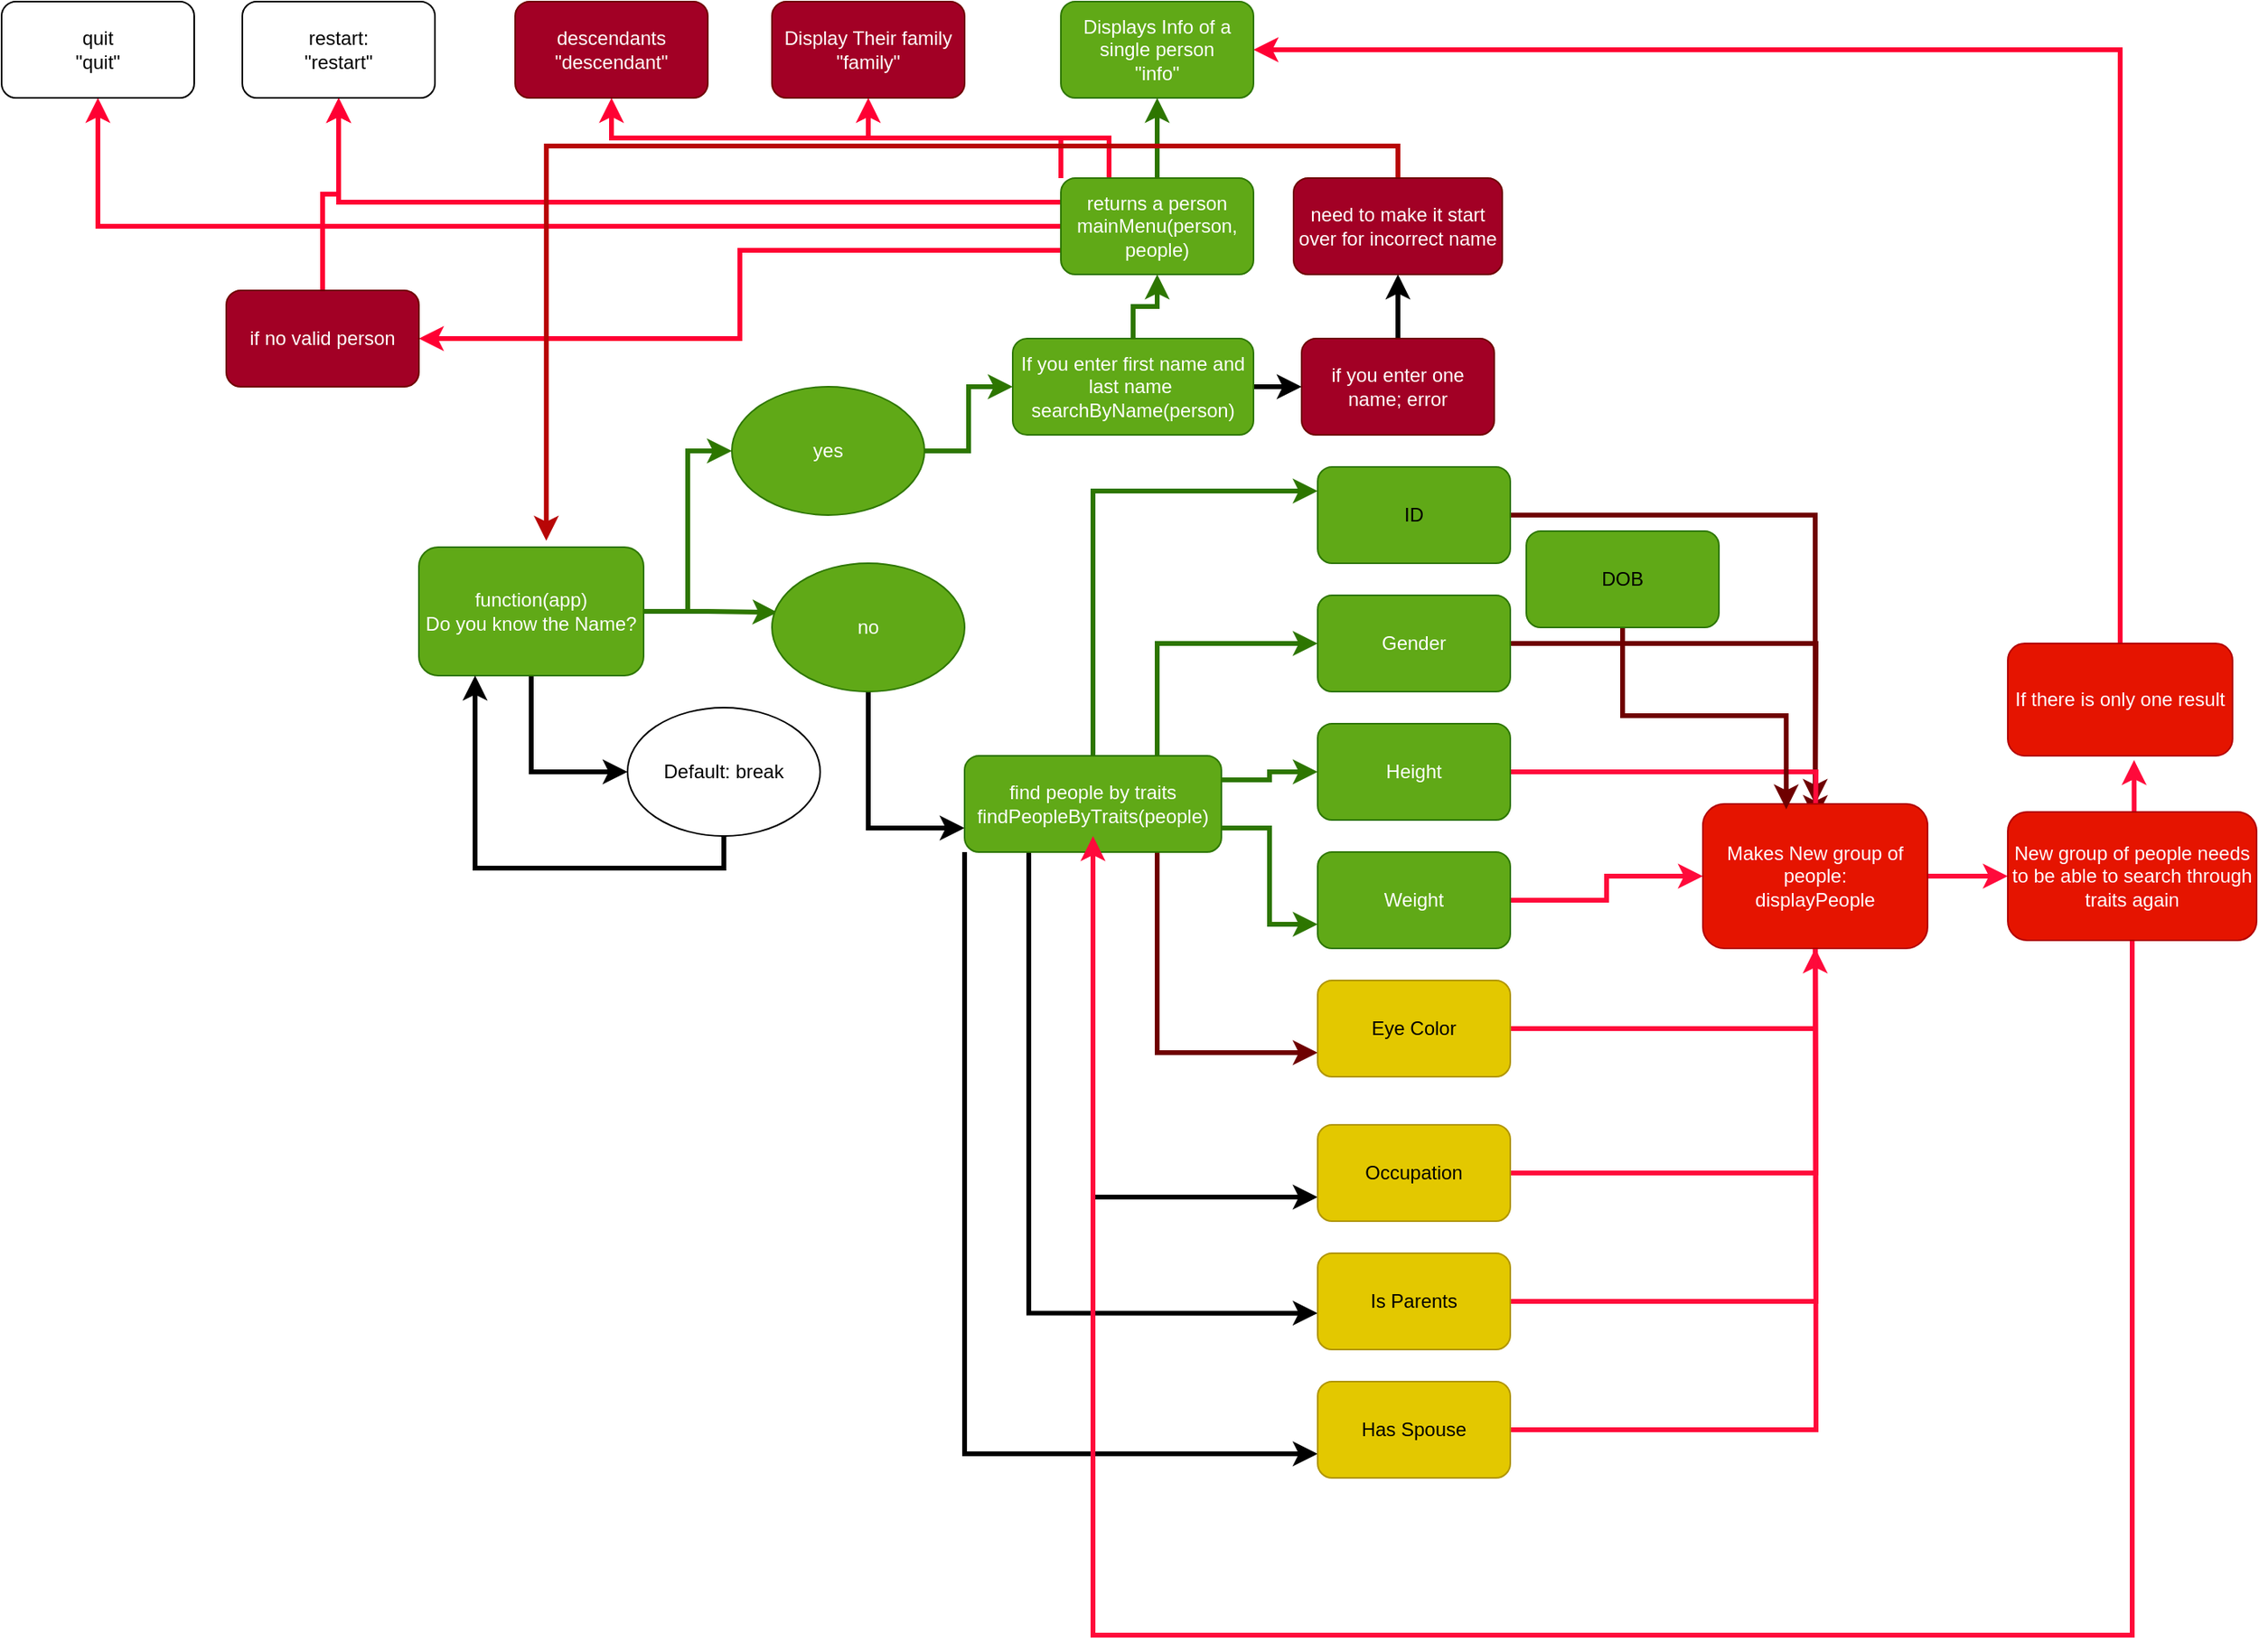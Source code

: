 <mxfile>
    <diagram id="RZMFlAX1R9WlSCmFYLJL" name="Page-1">
        <mxGraphModel dx="1346" dy="1530" grid="1" gridSize="10" guides="1" tooltips="1" connect="1" arrows="1" fold="1" page="1" pageScale="1" pageWidth="850" pageHeight="1100" math="0" shadow="0">
            <root>
                <mxCell id="0"/>
                <mxCell id="1" parent="0"/>
                <mxCell id="VA8ybe7HHyA-N2N5QCGx-17" style="edgeStyle=orthogonalEdgeStyle;rounded=0;orthogonalLoop=1;jettySize=auto;html=1;exitX=1;exitY=0.5;exitDx=0;exitDy=0;entryX=0.028;entryY=0.383;entryDx=0;entryDy=0;entryPerimeter=0;strokeWidth=3;fillColor=#60a917;strokeColor=#2D7600;" parent="1" source="VA8ybe7HHyA-N2N5QCGx-1" target="VA8ybe7HHyA-N2N5QCGx-4" edge="1">
                    <mxGeometry relative="1" as="geometry"/>
                </mxCell>
                <mxCell id="VA8ybe7HHyA-N2N5QCGx-18" style="edgeStyle=orthogonalEdgeStyle;rounded=0;orthogonalLoop=1;jettySize=auto;html=1;exitX=0.5;exitY=1;exitDx=0;exitDy=0;entryX=0;entryY=0.5;entryDx=0;entryDy=0;strokeWidth=3;" parent="1" source="VA8ybe7HHyA-N2N5QCGx-1" target="VA8ybe7HHyA-N2N5QCGx-6" edge="1">
                    <mxGeometry relative="1" as="geometry"/>
                </mxCell>
                <mxCell id="VA8ybe7HHyA-N2N5QCGx-29" style="edgeStyle=orthogonalEdgeStyle;rounded=0;orthogonalLoop=1;jettySize=auto;html=1;exitX=1;exitY=0.5;exitDx=0;exitDy=0;entryX=0;entryY=0.5;entryDx=0;entryDy=0;strokeColor=#2D7600;strokeWidth=3;fillColor=#60a917;" parent="1" source="VA8ybe7HHyA-N2N5QCGx-1" target="VA8ybe7HHyA-N2N5QCGx-3" edge="1">
                    <mxGeometry relative="1" as="geometry"/>
                </mxCell>
                <mxCell id="VA8ybe7HHyA-N2N5QCGx-1" value="function(app)&lt;br&gt;Do you know the Name?" style="rounded=1;whiteSpace=wrap;html=1;fillColor=#60a917;strokeColor=#2D7600;fontColor=#ffffff;" parent="1" vertex="1">
                    <mxGeometry x="230" y="120" width="140" height="80" as="geometry"/>
                </mxCell>
                <mxCell id="VA8ybe7HHyA-N2N5QCGx-12" style="edgeStyle=orthogonalEdgeStyle;rounded=0;orthogonalLoop=1;jettySize=auto;html=1;strokeWidth=3;fillColor=#60a917;strokeColor=#2D7600;" parent="1" source="VA8ybe7HHyA-N2N5QCGx-3" target="VA8ybe7HHyA-N2N5QCGx-8" edge="1">
                    <mxGeometry relative="1" as="geometry"/>
                </mxCell>
                <mxCell id="VA8ybe7HHyA-N2N5QCGx-3" value="yes" style="ellipse;whiteSpace=wrap;html=1;fillColor=#60a917;strokeColor=#2D7600;fontColor=#ffffff;" parent="1" vertex="1">
                    <mxGeometry x="425" y="20" width="120" height="80" as="geometry"/>
                </mxCell>
                <mxCell id="VA8ybe7HHyA-N2N5QCGx-28" style="edgeStyle=orthogonalEdgeStyle;rounded=0;orthogonalLoop=1;jettySize=auto;html=1;entryX=0;entryY=0.75;entryDx=0;entryDy=0;strokeWidth=3;" parent="1" source="VA8ybe7HHyA-N2N5QCGx-4" target="VA8ybe7HHyA-N2N5QCGx-7" edge="1">
                    <mxGeometry relative="1" as="geometry"/>
                </mxCell>
                <mxCell id="VA8ybe7HHyA-N2N5QCGx-4" value="no" style="ellipse;whiteSpace=wrap;html=1;fillColor=#60a917;strokeColor=#2D7600;fontColor=#ffffff;" parent="1" vertex="1">
                    <mxGeometry x="450" y="130" width="120" height="80" as="geometry"/>
                </mxCell>
                <mxCell id="VA8ybe7HHyA-N2N5QCGx-19" style="edgeStyle=orthogonalEdgeStyle;rounded=0;orthogonalLoop=1;jettySize=auto;html=1;exitX=0.5;exitY=1;exitDx=0;exitDy=0;entryX=0.25;entryY=1;entryDx=0;entryDy=0;strokeWidth=3;" parent="1" source="VA8ybe7HHyA-N2N5QCGx-6" target="VA8ybe7HHyA-N2N5QCGx-1" edge="1">
                    <mxGeometry relative="1" as="geometry"/>
                </mxCell>
                <mxCell id="VA8ybe7HHyA-N2N5QCGx-6" value="Default: break" style="ellipse;whiteSpace=wrap;html=1;" parent="1" vertex="1">
                    <mxGeometry x="360" y="220" width="120" height="80" as="geometry"/>
                </mxCell>
                <mxCell id="VA8ybe7HHyA-N2N5QCGx-35" style="edgeStyle=orthogonalEdgeStyle;rounded=0;orthogonalLoop=1;jettySize=auto;html=1;exitX=0;exitY=1;exitDx=0;exitDy=0;entryX=0;entryY=0.75;entryDx=0;entryDy=0;strokeColor=#000000;strokeWidth=3;" parent="1" source="VA8ybe7HHyA-N2N5QCGx-7" target="VA8ybe7HHyA-N2N5QCGx-27" edge="1">
                    <mxGeometry relative="1" as="geometry"/>
                </mxCell>
                <mxCell id="VA8ybe7HHyA-N2N5QCGx-36" style="edgeStyle=orthogonalEdgeStyle;rounded=0;orthogonalLoop=1;jettySize=auto;html=1;exitX=0.25;exitY=1;exitDx=0;exitDy=0;entryX=0;entryY=0.622;entryDx=0;entryDy=0;entryPerimeter=0;strokeColor=#000000;strokeWidth=3;" parent="1" source="VA8ybe7HHyA-N2N5QCGx-7" target="VA8ybe7HHyA-N2N5QCGx-26" edge="1">
                    <mxGeometry relative="1" as="geometry"/>
                </mxCell>
                <mxCell id="VA8ybe7HHyA-N2N5QCGx-37" style="edgeStyle=orthogonalEdgeStyle;rounded=0;orthogonalLoop=1;jettySize=auto;html=1;strokeColor=#000000;strokeWidth=3;entryX=0;entryY=0.75;entryDx=0;entryDy=0;exitX=0.5;exitY=1;exitDx=0;exitDy=0;" parent="1" source="VA8ybe7HHyA-N2N5QCGx-7" target="VA8ybe7HHyA-N2N5QCGx-25" edge="1">
                    <mxGeometry relative="1" as="geometry">
                        <mxPoint x="630" y="530" as="targetPoint"/>
                    </mxGeometry>
                </mxCell>
                <mxCell id="VA8ybe7HHyA-N2N5QCGx-38" style="edgeStyle=orthogonalEdgeStyle;rounded=0;orthogonalLoop=1;jettySize=auto;html=1;exitX=0.75;exitY=1;exitDx=0;exitDy=0;entryX=0;entryY=0.75;entryDx=0;entryDy=0;strokeColor=#6F0000;strokeWidth=3;fillColor=#a20025;" parent="1" source="VA8ybe7HHyA-N2N5QCGx-7" target="VA8ybe7HHyA-N2N5QCGx-24" edge="1">
                    <mxGeometry relative="1" as="geometry"/>
                </mxCell>
                <mxCell id="VA8ybe7HHyA-N2N5QCGx-39" style="edgeStyle=orthogonalEdgeStyle;rounded=0;orthogonalLoop=1;jettySize=auto;html=1;exitX=1;exitY=0.75;exitDx=0;exitDy=0;entryX=0;entryY=0.75;entryDx=0;entryDy=0;strokeColor=#2D7600;strokeWidth=3;fillColor=#60a917;" parent="1" source="VA8ybe7HHyA-N2N5QCGx-7" target="VA8ybe7HHyA-N2N5QCGx-23" edge="1">
                    <mxGeometry relative="1" as="geometry"/>
                </mxCell>
                <mxCell id="VA8ybe7HHyA-N2N5QCGx-40" style="edgeStyle=orthogonalEdgeStyle;rounded=0;orthogonalLoop=1;jettySize=auto;html=1;exitX=1;exitY=0.25;exitDx=0;exitDy=0;strokeColor=#2D7600;strokeWidth=3;fillColor=#60a917;" parent="1" source="VA8ybe7HHyA-N2N5QCGx-7" target="VA8ybe7HHyA-N2N5QCGx-22" edge="1">
                    <mxGeometry relative="1" as="geometry"/>
                </mxCell>
                <mxCell id="VA8ybe7HHyA-N2N5QCGx-41" style="edgeStyle=orthogonalEdgeStyle;rounded=0;orthogonalLoop=1;jettySize=auto;html=1;exitX=0.75;exitY=0;exitDx=0;exitDy=0;entryX=0;entryY=0.5;entryDx=0;entryDy=0;strokeColor=#2D7600;strokeWidth=3;fillColor=#60a917;" parent="1" source="VA8ybe7HHyA-N2N5QCGx-7" target="VA8ybe7HHyA-N2N5QCGx-21" edge="1">
                    <mxGeometry relative="1" as="geometry"/>
                </mxCell>
                <mxCell id="VA8ybe7HHyA-N2N5QCGx-42" style="edgeStyle=orthogonalEdgeStyle;rounded=0;orthogonalLoop=1;jettySize=auto;html=1;exitX=0.5;exitY=0;exitDx=0;exitDy=0;entryX=0;entryY=0.25;entryDx=0;entryDy=0;strokeColor=#2D7600;strokeWidth=3;fillColor=#60a917;" parent="1" source="VA8ybe7HHyA-N2N5QCGx-7" target="VA8ybe7HHyA-N2N5QCGx-20" edge="1">
                    <mxGeometry relative="1" as="geometry"/>
                </mxCell>
                <mxCell id="VA8ybe7HHyA-N2N5QCGx-7" value="find people by traits&lt;br&gt;findPeopleByTraits(people)" style="rounded=1;whiteSpace=wrap;html=1;fillColor=#60a917;strokeColor=#2D7600;fontColor=#ffffff;" parent="1" vertex="1">
                    <mxGeometry x="570" y="250" width="160" height="60" as="geometry"/>
                </mxCell>
                <mxCell id="VA8ybe7HHyA-N2N5QCGx-13" style="edgeStyle=orthogonalEdgeStyle;rounded=0;orthogonalLoop=1;jettySize=auto;html=1;exitX=1;exitY=0.5;exitDx=0;exitDy=0;entryX=0;entryY=0.5;entryDx=0;entryDy=0;strokeWidth=3;" parent="1" source="VA8ybe7HHyA-N2N5QCGx-8" target="VA8ybe7HHyA-N2N5QCGx-10" edge="1">
                    <mxGeometry relative="1" as="geometry"/>
                </mxCell>
                <mxCell id="VA8ybe7HHyA-N2N5QCGx-14" style="edgeStyle=orthogonalEdgeStyle;rounded=0;orthogonalLoop=1;jettySize=auto;html=1;exitX=0.5;exitY=0;exitDx=0;exitDy=0;entryX=0.5;entryY=1;entryDx=0;entryDy=0;strokeWidth=3;fillColor=#60a917;strokeColor=#2D7600;" parent="1" source="VA8ybe7HHyA-N2N5QCGx-8" target="VA8ybe7HHyA-N2N5QCGx-9" edge="1">
                    <mxGeometry relative="1" as="geometry"/>
                </mxCell>
                <mxCell id="VA8ybe7HHyA-N2N5QCGx-8" value="If you enter first name and last name&amp;nbsp;&lt;br&gt;searchByName(person)" style="rounded=1;whiteSpace=wrap;html=1;fillColor=#60a917;strokeColor=#2D7600;fontColor=#ffffff;" parent="1" vertex="1">
                    <mxGeometry x="600" y="-10" width="150" height="60" as="geometry"/>
                </mxCell>
                <mxCell id="VA8ybe7HHyA-N2N5QCGx-60" style="edgeStyle=orthogonalEdgeStyle;rounded=0;orthogonalLoop=1;jettySize=auto;html=1;exitX=0.5;exitY=0;exitDx=0;exitDy=0;strokeWidth=3;fillColor=#60a917;strokeColor=#2D7600;" parent="1" source="VA8ybe7HHyA-N2N5QCGx-9" target="VA8ybe7HHyA-N2N5QCGx-59" edge="1">
                    <mxGeometry relative="1" as="geometry"/>
                </mxCell>
                <mxCell id="VA8ybe7HHyA-N2N5QCGx-69" style="edgeStyle=orthogonalEdgeStyle;rounded=0;orthogonalLoop=1;jettySize=auto;html=1;exitX=0.25;exitY=0;exitDx=0;exitDy=0;entryX=0.5;entryY=1;entryDx=0;entryDy=0;strokeColor=#FF0033;strokeWidth=3;" parent="1" source="VA8ybe7HHyA-N2N5QCGx-9" target="VA8ybe7HHyA-N2N5QCGx-62" edge="1">
                    <mxGeometry relative="1" as="geometry"/>
                </mxCell>
                <mxCell id="VA8ybe7HHyA-N2N5QCGx-70" style="edgeStyle=orthogonalEdgeStyle;rounded=0;orthogonalLoop=1;jettySize=auto;html=1;exitX=0;exitY=0;exitDx=0;exitDy=0;entryX=0.5;entryY=1;entryDx=0;entryDy=0;strokeColor=#FF0033;strokeWidth=3;" parent="1" source="VA8ybe7HHyA-N2N5QCGx-9" target="VA8ybe7HHyA-N2N5QCGx-63" edge="1">
                    <mxGeometry relative="1" as="geometry"/>
                </mxCell>
                <mxCell id="VA8ybe7HHyA-N2N5QCGx-71" style="edgeStyle=orthogonalEdgeStyle;rounded=0;orthogonalLoop=1;jettySize=auto;html=1;exitX=0;exitY=0.25;exitDx=0;exitDy=0;entryX=0.5;entryY=1;entryDx=0;entryDy=0;strokeColor=#FF0033;strokeWidth=3;" parent="1" source="VA8ybe7HHyA-N2N5QCGx-9" target="VA8ybe7HHyA-N2N5QCGx-65" edge="1">
                    <mxGeometry relative="1" as="geometry"/>
                </mxCell>
                <mxCell id="VA8ybe7HHyA-N2N5QCGx-72" style="edgeStyle=orthogonalEdgeStyle;rounded=0;orthogonalLoop=1;jettySize=auto;html=1;exitX=0;exitY=0.5;exitDx=0;exitDy=0;entryX=0.5;entryY=1;entryDx=0;entryDy=0;strokeColor=#FF0033;strokeWidth=3;" parent="1" source="VA8ybe7HHyA-N2N5QCGx-9" target="VA8ybe7HHyA-N2N5QCGx-66" edge="1">
                    <mxGeometry relative="1" as="geometry"/>
                </mxCell>
                <mxCell id="VA8ybe7HHyA-N2N5QCGx-74" style="edgeStyle=orthogonalEdgeStyle;rounded=0;orthogonalLoop=1;jettySize=auto;html=1;exitX=0;exitY=0.75;exitDx=0;exitDy=0;entryX=1;entryY=0.5;entryDx=0;entryDy=0;strokeColor=#FF0033;strokeWidth=3;" parent="1" source="VA8ybe7HHyA-N2N5QCGx-9" target="VA8ybe7HHyA-N2N5QCGx-73" edge="1">
                    <mxGeometry relative="1" as="geometry"/>
                </mxCell>
                <mxCell id="VA8ybe7HHyA-N2N5QCGx-9" value="returns a person&lt;br&gt;mainMenu(person, people)" style="rounded=1;whiteSpace=wrap;html=1;fillColor=#60a917;strokeColor=#2D7600;fontColor=#ffffff;" parent="1" vertex="1">
                    <mxGeometry x="630" y="-110" width="120" height="60" as="geometry"/>
                </mxCell>
                <mxCell id="VA8ybe7HHyA-N2N5QCGx-15" style="edgeStyle=orthogonalEdgeStyle;rounded=0;orthogonalLoop=1;jettySize=auto;html=1;exitX=0.5;exitY=0;exitDx=0;exitDy=0;entryX=0.5;entryY=1;entryDx=0;entryDy=0;strokeWidth=3;" parent="1" source="VA8ybe7HHyA-N2N5QCGx-10" target="VA8ybe7HHyA-N2N5QCGx-11" edge="1">
                    <mxGeometry relative="1" as="geometry"/>
                </mxCell>
                <mxCell id="VA8ybe7HHyA-N2N5QCGx-10" value="if you enter one name; error" style="rounded=1;whiteSpace=wrap;html=1;fillColor=#a20025;strokeColor=#6F0000;fontColor=#ffffff;" parent="1" vertex="1">
                    <mxGeometry x="780" y="-10" width="120" height="60" as="geometry"/>
                </mxCell>
                <mxCell id="VA8ybe7HHyA-N2N5QCGx-16" style="edgeStyle=orthogonalEdgeStyle;rounded=0;orthogonalLoop=1;jettySize=auto;html=1;exitX=0.5;exitY=0;exitDx=0;exitDy=0;entryX=0.567;entryY=-0.05;entryDx=0;entryDy=0;entryPerimeter=0;fillColor=#f8cecc;strokeColor=#B80606;strokeWidth=3;" parent="1" source="VA8ybe7HHyA-N2N5QCGx-11" target="VA8ybe7HHyA-N2N5QCGx-1" edge="1">
                    <mxGeometry relative="1" as="geometry"/>
                </mxCell>
                <mxCell id="VA8ybe7HHyA-N2N5QCGx-11" value="need to make it start over for incorrect name" style="rounded=1;whiteSpace=wrap;html=1;fillColor=#a20025;strokeColor=#6F0000;fontColor=#ffffff;" parent="1" vertex="1">
                    <mxGeometry x="775" y="-110" width="130" height="60" as="geometry"/>
                </mxCell>
                <mxCell id="VA8ybe7HHyA-N2N5QCGx-44" style="edgeStyle=orthogonalEdgeStyle;rounded=0;orthogonalLoop=1;jettySize=auto;html=1;exitX=1;exitY=0.5;exitDx=0;exitDy=0;entryX=0.5;entryY=0;entryDx=0;entryDy=0;strokeWidth=3;fillColor=#a20025;strokeColor=#6F0000;" parent="1" source="VA8ybe7HHyA-N2N5QCGx-20" target="VA8ybe7HHyA-N2N5QCGx-43" edge="1">
                    <mxGeometry relative="1" as="geometry"/>
                </mxCell>
                <mxCell id="VA8ybe7HHyA-N2N5QCGx-20" value="&lt;font color=&quot;#000000&quot;&gt;ID&lt;/font&gt;" style="rounded=1;whiteSpace=wrap;html=1;fillColor=#60a917;strokeColor=#2D7600;fontColor=#ffffff;" parent="1" vertex="1">
                    <mxGeometry x="790" y="70" width="120" height="60" as="geometry"/>
                </mxCell>
                <mxCell id="VA8ybe7HHyA-N2N5QCGx-45" style="edgeStyle=orthogonalEdgeStyle;rounded=0;orthogonalLoop=1;jettySize=auto;html=1;exitX=1;exitY=0.5;exitDx=0;exitDy=0;strokeWidth=3;fillColor=#a20025;strokeColor=#6F0000;" parent="1" source="VA8ybe7HHyA-N2N5QCGx-21" edge="1">
                    <mxGeometry relative="1" as="geometry">
                        <mxPoint x="1100" y="290" as="targetPoint"/>
                    </mxGeometry>
                </mxCell>
                <mxCell id="VA8ybe7HHyA-N2N5QCGx-21" value="Gender" style="rounded=1;whiteSpace=wrap;html=1;fillColor=#60a917;strokeColor=#2D7600;fontColor=#ffffff;" parent="1" vertex="1">
                    <mxGeometry x="790" y="150" width="120" height="60" as="geometry"/>
                </mxCell>
                <mxCell id="VA8ybe7HHyA-N2N5QCGx-46" style="edgeStyle=orthogonalEdgeStyle;rounded=0;orthogonalLoop=1;jettySize=auto;html=1;exitX=1;exitY=0.5;exitDx=0;exitDy=0;strokeColor=#FF0A3B;strokeWidth=3;" parent="1" source="VA8ybe7HHyA-N2N5QCGx-22" edge="1">
                    <mxGeometry relative="1" as="geometry">
                        <mxPoint x="1100" y="300" as="targetPoint"/>
                    </mxGeometry>
                </mxCell>
                <mxCell id="VA8ybe7HHyA-N2N5QCGx-22" value="&lt;font&gt;Height&lt;/font&gt;" style="rounded=1;whiteSpace=wrap;html=1;strokeColor=#2D7600;fillColor=#60a917;fontColor=#ffffff;" parent="1" vertex="1">
                    <mxGeometry x="790" y="230" width="120" height="60" as="geometry"/>
                </mxCell>
                <mxCell id="VA8ybe7HHyA-N2N5QCGx-47" style="edgeStyle=orthogonalEdgeStyle;rounded=0;orthogonalLoop=1;jettySize=auto;html=1;exitX=1;exitY=0.5;exitDx=0;exitDy=0;entryX=0;entryY=0.5;entryDx=0;entryDy=0;strokeColor=#FF0A3B;strokeWidth=3;" parent="1" source="VA8ybe7HHyA-N2N5QCGx-23" target="VA8ybe7HHyA-N2N5QCGx-43" edge="1">
                    <mxGeometry relative="1" as="geometry"/>
                </mxCell>
                <mxCell id="VA8ybe7HHyA-N2N5QCGx-23" value="&lt;font&gt;Weight&lt;/font&gt;" style="rounded=1;whiteSpace=wrap;html=1;strokeColor=#2D7600;fillColor=#60a917;fontColor=#ffffff;" parent="1" vertex="1">
                    <mxGeometry x="790" y="310" width="120" height="60" as="geometry"/>
                </mxCell>
                <mxCell id="VA8ybe7HHyA-N2N5QCGx-48" style="edgeStyle=orthogonalEdgeStyle;rounded=0;orthogonalLoop=1;jettySize=auto;html=1;exitX=1;exitY=0.5;exitDx=0;exitDy=0;strokeColor=#FF0A3B;strokeWidth=3;" parent="1" source="VA8ybe7HHyA-N2N5QCGx-24" target="VA8ybe7HHyA-N2N5QCGx-43" edge="1">
                    <mxGeometry relative="1" as="geometry"/>
                </mxCell>
                <mxCell id="VA8ybe7HHyA-N2N5QCGx-24" value="&lt;font color=&quot;#000000&quot;&gt;Eye Color&lt;/font&gt;" style="rounded=1;whiteSpace=wrap;html=1;fillColor=#e3c800;strokeColor=#B09500;fontColor=#000000;" parent="1" vertex="1">
                    <mxGeometry x="790" y="390" width="120" height="60" as="geometry"/>
                </mxCell>
                <mxCell id="VA8ybe7HHyA-N2N5QCGx-49" style="edgeStyle=orthogonalEdgeStyle;rounded=0;orthogonalLoop=1;jettySize=auto;html=1;exitX=1;exitY=0.5;exitDx=0;exitDy=0;strokeColor=#FF0A3B;strokeWidth=3;" parent="1" source="VA8ybe7HHyA-N2N5QCGx-25" edge="1">
                    <mxGeometry relative="1" as="geometry">
                        <mxPoint x="1100" y="340" as="targetPoint"/>
                    </mxGeometry>
                </mxCell>
                <mxCell id="VA8ybe7HHyA-N2N5QCGx-25" value="&lt;font color=&quot;#000000&quot;&gt;Occupation&lt;/font&gt;" style="rounded=1;whiteSpace=wrap;html=1;fillColor=#e3c800;strokeColor=#B09500;fontColor=#000000;" parent="1" vertex="1">
                    <mxGeometry x="790" y="480" width="120" height="60" as="geometry"/>
                </mxCell>
                <mxCell id="VA8ybe7HHyA-N2N5QCGx-50" style="edgeStyle=orthogonalEdgeStyle;rounded=0;orthogonalLoop=1;jettySize=auto;html=1;exitX=1;exitY=0.5;exitDx=0;exitDy=0;strokeColor=#FF0A3B;strokeWidth=3;" parent="1" source="VA8ybe7HHyA-N2N5QCGx-26" edge="1">
                    <mxGeometry relative="1" as="geometry">
                        <mxPoint x="1100" y="350" as="targetPoint"/>
                    </mxGeometry>
                </mxCell>
                <mxCell id="VA8ybe7HHyA-N2N5QCGx-26" value="&lt;font color=&quot;#000000&quot;&gt;Is Parents&lt;/font&gt;" style="rounded=1;whiteSpace=wrap;html=1;fillColor=#e3c800;strokeColor=#B09500;fontColor=#000000;" parent="1" vertex="1">
                    <mxGeometry x="790" y="560" width="120" height="60" as="geometry"/>
                </mxCell>
                <mxCell id="VA8ybe7HHyA-N2N5QCGx-51" style="edgeStyle=orthogonalEdgeStyle;rounded=0;orthogonalLoop=1;jettySize=auto;html=1;exitX=1;exitY=0.5;exitDx=0;exitDy=0;strokeColor=#FF0A3B;strokeWidth=3;" parent="1" source="VA8ybe7HHyA-N2N5QCGx-27" edge="1">
                    <mxGeometry relative="1" as="geometry">
                        <mxPoint x="1100" y="350" as="targetPoint"/>
                    </mxGeometry>
                </mxCell>
                <mxCell id="VA8ybe7HHyA-N2N5QCGx-27" value="&lt;font color=&quot;#000000&quot;&gt;Has Spouse&lt;/font&gt;" style="rounded=1;whiteSpace=wrap;html=1;fillColor=#e3c800;strokeColor=#B09500;fontColor=#000000;" parent="1" vertex="1">
                    <mxGeometry x="790" y="640" width="120" height="60" as="geometry"/>
                </mxCell>
                <mxCell id="VA8ybe7HHyA-N2N5QCGx-54" style="edgeStyle=orthogonalEdgeStyle;rounded=0;orthogonalLoop=1;jettySize=auto;html=1;exitX=1;exitY=0.5;exitDx=0;exitDy=0;entryX=0;entryY=0.5;entryDx=0;entryDy=0;strokeColor=#FF0A3B;strokeWidth=3;" parent="1" source="VA8ybe7HHyA-N2N5QCGx-43" target="VA8ybe7HHyA-N2N5QCGx-53" edge="1">
                    <mxGeometry relative="1" as="geometry"/>
                </mxCell>
                <mxCell id="VA8ybe7HHyA-N2N5QCGx-43" value="Makes New group of people:&lt;br&gt;displayPeople" style="rounded=1;whiteSpace=wrap;html=1;fillColor=#e51400;strokeColor=#B20000;fontColor=#ffffff;" parent="1" vertex="1">
                    <mxGeometry x="1030" y="280" width="140" height="90" as="geometry"/>
                </mxCell>
                <mxCell id="VA8ybe7HHyA-N2N5QCGx-55" style="edgeStyle=orthogonalEdgeStyle;rounded=0;orthogonalLoop=1;jettySize=auto;html=1;exitX=0.5;exitY=1;exitDx=0;exitDy=0;strokeColor=#FF0A3B;strokeWidth=3;" parent="1" source="VA8ybe7HHyA-N2N5QCGx-53" edge="1">
                    <mxGeometry relative="1" as="geometry">
                        <mxPoint x="650" y="300" as="targetPoint"/>
                        <Array as="points">
                            <mxPoint x="1298" y="798"/>
                            <mxPoint x="650" y="798"/>
                            <mxPoint x="650" y="350"/>
                        </Array>
                    </mxGeometry>
                </mxCell>
                <mxCell id="VA8ybe7HHyA-N2N5QCGx-58" style="edgeStyle=orthogonalEdgeStyle;rounded=0;orthogonalLoop=1;jettySize=auto;html=1;exitX=0.5;exitY=0;exitDx=0;exitDy=0;entryX=0.562;entryY=1.038;entryDx=0;entryDy=0;entryPerimeter=0;strokeColor=#FF0A3B;strokeWidth=3;" parent="1" source="VA8ybe7HHyA-N2N5QCGx-53" target="VA8ybe7HHyA-N2N5QCGx-56" edge="1">
                    <mxGeometry relative="1" as="geometry"/>
                </mxCell>
                <mxCell id="VA8ybe7HHyA-N2N5QCGx-53" value="New group of people needs to be able to search through traits again" style="rounded=1;whiteSpace=wrap;html=1;fillColor=#e51400;strokeColor=#B20000;fontColor=#ffffff;" parent="1" vertex="1">
                    <mxGeometry x="1220" y="285" width="155" height="80" as="geometry"/>
                </mxCell>
                <mxCell id="VA8ybe7HHyA-N2N5QCGx-61" style="edgeStyle=orthogonalEdgeStyle;rounded=0;orthogonalLoop=1;jettySize=auto;html=1;exitX=0.5;exitY=0;exitDx=0;exitDy=0;strokeWidth=3;strokeColor=#FF0033;entryX=1;entryY=0.5;entryDx=0;entryDy=0;" parent="1" source="VA8ybe7HHyA-N2N5QCGx-56" target="VA8ybe7HHyA-N2N5QCGx-59" edge="1">
                    <mxGeometry relative="1" as="geometry">
                        <mxPoint x="1290.143" y="-190" as="targetPoint"/>
                    </mxGeometry>
                </mxCell>
                <mxCell id="VA8ybe7HHyA-N2N5QCGx-56" value="If there is only one result" style="rounded=1;whiteSpace=wrap;html=1;fillColor=#e51400;strokeColor=#B20000;fontColor=#ffffff;" parent="1" vertex="1">
                    <mxGeometry x="1220" y="180" width="140" height="70" as="geometry"/>
                </mxCell>
                <mxCell id="VA8ybe7HHyA-N2N5QCGx-59" value="Displays Info of a single person&lt;br&gt;&quot;info&quot;" style="rounded=1;whiteSpace=wrap;html=1;fillColor=#60a917;strokeColor=#2D7600;fontColor=#ffffff;" parent="1" vertex="1">
                    <mxGeometry x="630" y="-220" width="120" height="60" as="geometry"/>
                </mxCell>
                <mxCell id="VA8ybe7HHyA-N2N5QCGx-62" value="Display Their family&lt;br&gt;&quot;family&quot;" style="rounded=1;whiteSpace=wrap;html=1;fillColor=#a20025;strokeColor=#6F0000;fontColor=#ffffff;" parent="1" vertex="1">
                    <mxGeometry x="450" y="-220" width="120" height="60" as="geometry"/>
                </mxCell>
                <mxCell id="VA8ybe7HHyA-N2N5QCGx-63" value="descendants&lt;br&gt;&quot;descendant&quot;" style="rounded=1;whiteSpace=wrap;html=1;fillColor=#a20025;strokeColor=#6F0000;fontColor=#ffffff;" parent="1" vertex="1">
                    <mxGeometry x="290" y="-220" width="120" height="60" as="geometry"/>
                </mxCell>
                <mxCell id="VA8ybe7HHyA-N2N5QCGx-65" value="restart:&lt;br&gt;&quot;restart&quot;" style="rounded=1;whiteSpace=wrap;html=1;" parent="1" vertex="1">
                    <mxGeometry x="120" y="-220" width="120" height="60" as="geometry"/>
                </mxCell>
                <mxCell id="VA8ybe7HHyA-N2N5QCGx-66" value="quit&lt;br&gt;&quot;quit&quot;" style="rounded=1;whiteSpace=wrap;html=1;" parent="1" vertex="1">
                    <mxGeometry x="-30" y="-220" width="120" height="60" as="geometry"/>
                </mxCell>
                <mxCell id="VA8ybe7HHyA-N2N5QCGx-75" style="edgeStyle=orthogonalEdgeStyle;rounded=0;orthogonalLoop=1;jettySize=auto;html=1;exitX=0.5;exitY=0;exitDx=0;exitDy=0;entryX=0.5;entryY=1;entryDx=0;entryDy=0;strokeColor=#FF0033;strokeWidth=3;" parent="1" source="VA8ybe7HHyA-N2N5QCGx-73" target="VA8ybe7HHyA-N2N5QCGx-65" edge="1">
                    <mxGeometry relative="1" as="geometry"/>
                </mxCell>
                <mxCell id="VA8ybe7HHyA-N2N5QCGx-73" value="if no valid person" style="rounded=1;whiteSpace=wrap;html=1;fillColor=#a20025;strokeColor=#6F0000;fontColor=#ffffff;" parent="1" vertex="1">
                    <mxGeometry x="110" y="-40" width="120" height="60" as="geometry"/>
                </mxCell>
                <mxCell id="3" style="edgeStyle=orthogonalEdgeStyle;rounded=0;orthogonalLoop=1;jettySize=auto;html=1;entryX=0.371;entryY=0.037;entryDx=0;entryDy=0;entryPerimeter=0;fontColor=#FFFFFF;strokeWidth=3;fillColor=#a20025;strokeColor=#6F0000;" edge="1" parent="1" source="2" target="VA8ybe7HHyA-N2N5QCGx-43">
                    <mxGeometry relative="1" as="geometry"/>
                </mxCell>
                <mxCell id="2" value="&lt;font color=&quot;#000000&quot;&gt;DOB&lt;/font&gt;" style="rounded=1;whiteSpace=wrap;html=1;fillColor=#60a917;strokeColor=#2D7600;fontColor=#ffffff;" vertex="1" parent="1">
                    <mxGeometry x="920" y="110" width="120" height="60" as="geometry"/>
                </mxCell>
            </root>
        </mxGraphModel>
    </diagram>
</mxfile>